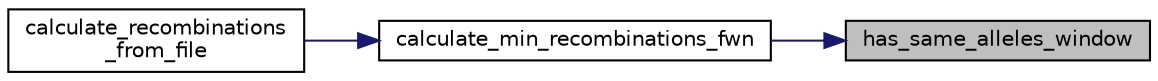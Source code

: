 digraph "has_same_alleles_window"
{
 // LATEX_PDF_SIZE
  edge [fontname="Helvetica",fontsize="10",labelfontname="Helvetica",labelfontsize="10"];
  node [fontname="Helvetica",fontsize="10",shape=record];
  rankdir="RL";
  Node1 [label="has_same_alleles_window",height=0.2,width=0.4,color="black", fillcolor="grey75", style="filled", fontcolor="black",tooltip="Simple operator to determine if at markers with indexes i to i+w inclusive, two genotypes share at le..."];
  Node1 -> Node2 [dir="back",color="midnightblue",fontsize="10",style="solid",fontname="Helvetica"];
  Node2 [label="calculate_min_recombinations_fwn",height=0.2,width=0.4,color="black", fillcolor="white", style="filled",URL="$group__recomb.html#ga9c9c066183d70aa46d4ed4d224116580",tooltip="Identify markers in the genotype of offspring where recombination from its parents occured,..."];
  Node2 -> Node3 [dir="back",color="midnightblue",fontsize="10",style="solid",fontname="Helvetica"];
  Node3 [label="calculate_recombinations\l_from_file",height=0.2,width=0.4,color="black", fillcolor="white", style="filled",URL="$group__recomb.html#ga7813f256407ab2ea242df32ea9ad2c7e",tooltip="Provides guesses as to the location of recombination events that led to the creation of certain genot..."];
}
